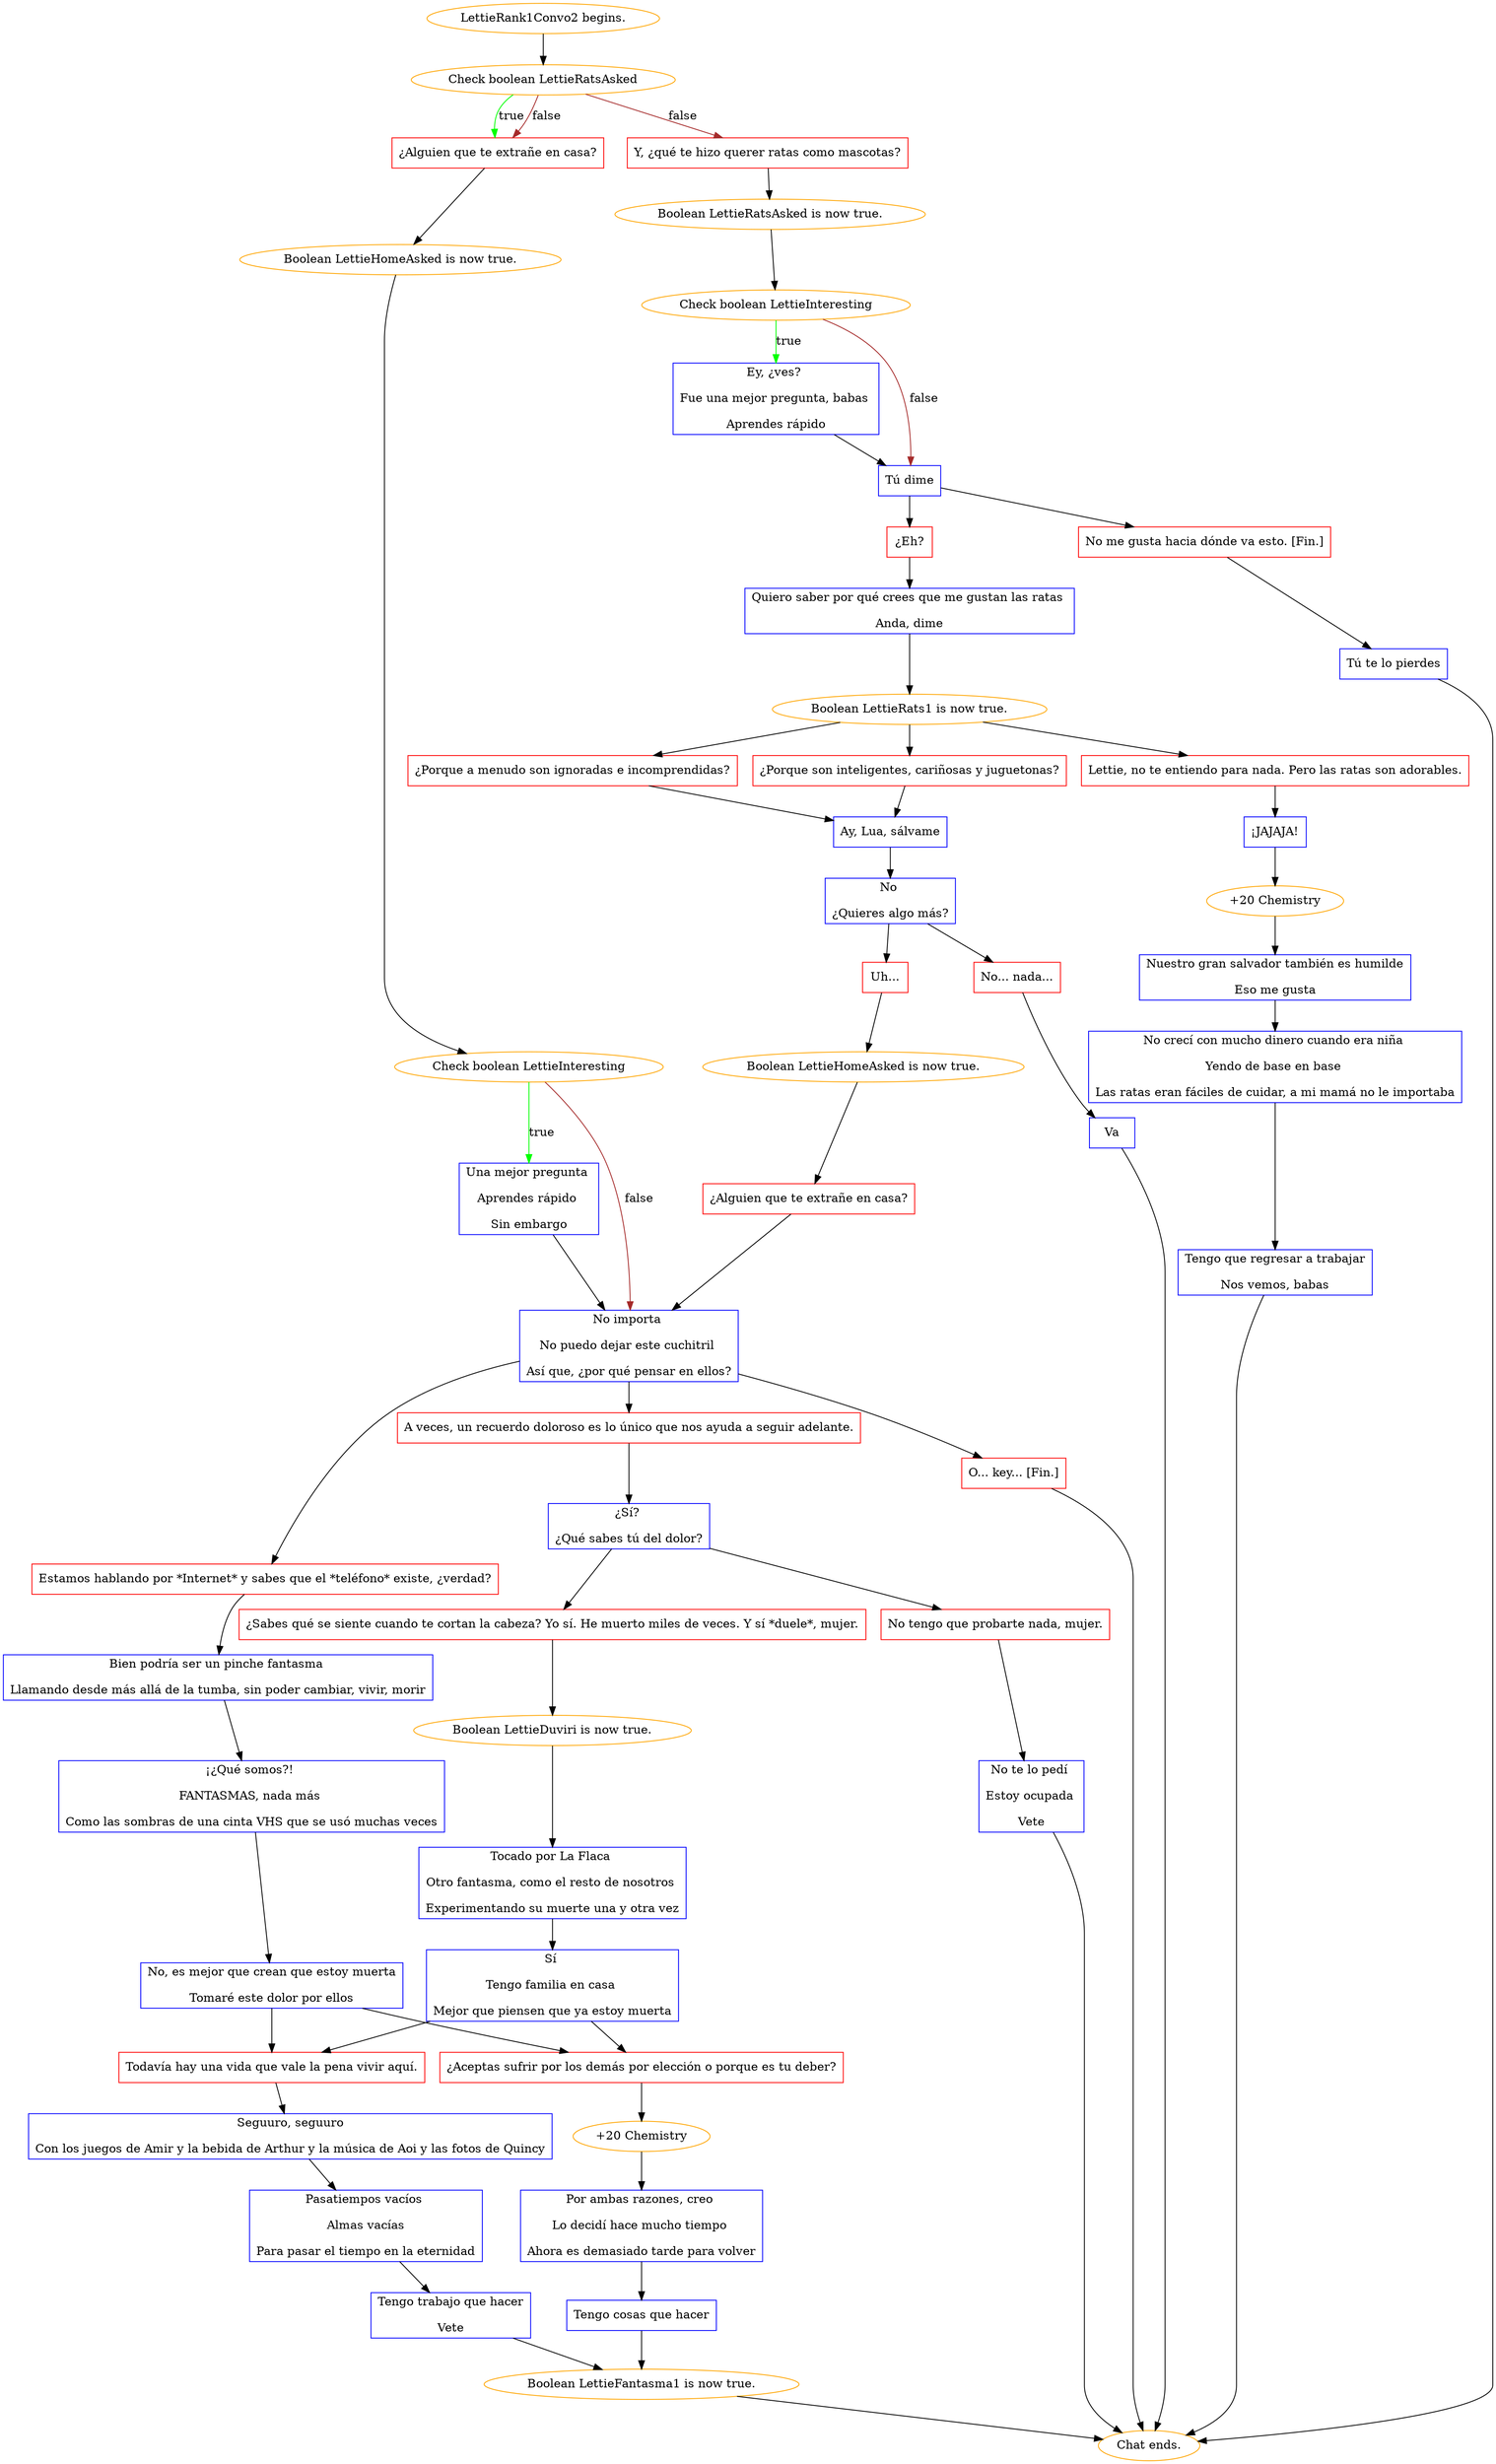 digraph {
	"LettieRank1Convo2 begins." [color=orange];
		"LettieRank1Convo2 begins." -> j89496700;
	j89496700 [label="Check boolean LettieRatsAsked",color=orange];
		j89496700 -> j4081841611 [label=true,color=green];
		j89496700 -> j109947295 [label=false,color=brown];
		j89496700 -> j4081841611 [label=false,color=brown];
	j4081841611 [label="¿Alguien que te extrañe en casa?",shape=box,color=red];
		j4081841611 -> j3611088737;
	j109947295 [label="Y, ¿qué te hizo querer ratas como mascotas?",shape=box,color=red];
		j109947295 -> j1419769657;
	j3611088737 [label="Boolean LettieHomeAsked is now true.",color=orange];
		j3611088737 -> j4029412242;
	j1419769657 [label="Boolean LettieRatsAsked is now true.",color=orange];
		j1419769657 -> j27878299;
	j4029412242 [label="Check boolean LettieInteresting",color=orange];
		j4029412242 -> j2638756758 [label=true,color=green];
		j4029412242 -> j4087522121 [label=false,color=brown];
	j27878299 [label="Check boolean LettieInteresting",color=orange];
		j27878299 -> j558193919 [label=true,color=green];
		j27878299 -> j2731943590 [label=false,color=brown];
	j2638756758 [label="Una mejor pregunta 
Aprendes rápido 
Sin embargo",shape=box,color=blue];
		j2638756758 -> j4087522121;
	j4087522121 [label="No importa 
No puedo dejar este cuchitril 
Así que, ¿por qué pensar en ellos?",shape=box,color=blue];
		j4087522121 -> j181778832;
		j4087522121 -> j1470589357;
		j4087522121 -> j1875245341;
	j558193919 [label="Ey, ¿ves? 
Fue una mejor pregunta, babas 
Aprendes rápido",shape=box,color=blue];
		j558193919 -> j2731943590;
	j2731943590 [label="Tú dime",shape=box,color=blue];
		j2731943590 -> j1199907578;
		j2731943590 -> j2477235884;
	j181778832 [label="Estamos hablando por *Internet* y sabes que el *teléfono* existe, ¿verdad?",shape=box,color=red];
		j181778832 -> j1991100777;
	j1470589357 [label="A veces, un recuerdo doloroso es lo único que nos ayuda a seguir adelante.",shape=box,color=red];
		j1470589357 -> j3288769691;
	j1875245341 [label="O... key... [Fin.]",shape=box,color=red];
		j1875245341 -> "Chat ends.";
	j1199907578 [label="¿Eh?",shape=box,color=red];
		j1199907578 -> j2664700484;
	j2477235884 [label="No me gusta hacia dónde va esto. [Fin.]",shape=box,color=red];
		j2477235884 -> j2365690676;
	j1991100777 [label="Bien podría ser un pinche fantasma 
Llamando desde más allá de la tumba, sin poder cambiar, vivir, morir",shape=box,color=blue];
		j1991100777 -> j353569791;
	j3288769691 [label="¿Sí? 
¿Qué sabes tú del dolor?",shape=box,color=blue];
		j3288769691 -> j2558628976;
		j3288769691 -> j2504080849;
	"Chat ends." [color=orange];
	j2664700484 [label="Quiero saber por qué crees que me gustan las ratas 
Anda, dime",shape=box,color=blue];
		j2664700484 -> j3507503232;
	j2365690676 [label="Tú te lo pierdes",shape=box,color=blue];
		j2365690676 -> "Chat ends.";
	j353569791 [label="¡¿Qué somos?! 
FANTASMAS, nada más 
Como las sombras de una cinta VHS que se usó muchas veces",shape=box,color=blue];
		j353569791 -> j3037959271;
	j2558628976 [label="¿Sabes qué se siente cuando te cortan la cabeza? Yo sí. He muerto miles de veces. Y sí *duele*, mujer.",shape=box,color=red];
		j2558628976 -> j2160665714;
	j2504080849 [label="No tengo que probarte nada, mujer.",shape=box,color=red];
		j2504080849 -> j123440522;
	j3507503232 [label="Boolean LettieRats1 is now true.",color=orange];
		j3507503232 -> j3351203823;
		j3507503232 -> j2884757075;
		j3507503232 -> j1238923587;
	j3037959271 [label="No, es mejor que crean que estoy muerta
Tomaré este dolor por ellos",shape=box,color=blue];
		j3037959271 -> j4116939323;
		j3037959271 -> j1215048413;
	j2160665714 [label="Boolean LettieDuviri is now true.",color=orange];
		j2160665714 -> j2597920588;
	j123440522 [label="No te lo pedí 
Estoy ocupada 
Vete",shape=box,color=blue];
		j123440522 -> "Chat ends.";
	j3351203823 [label="¿Porque son inteligentes, cariñosas y juguetonas?",shape=box,color=red];
		j3351203823 -> j541409642;
	j2884757075 [label="¿Porque a menudo son ignoradas e incomprendidas?",shape=box,color=red];
		j2884757075 -> j541409642;
	j1238923587 [label="Lettie, no te entiendo para nada. Pero las ratas son adorables.",shape=box,color=red];
		j1238923587 -> j3391286131;
	j4116939323 [label="Todavía hay una vida que vale la pena vivir aquí.",shape=box,color=red];
		j4116939323 -> j1179027477;
	j1215048413 [label="¿Aceptas sufrir por los demás por elección o porque es tu deber?",shape=box,color=red];
		j1215048413 -> j738962855;
	j2597920588 [label="Tocado por La Flaca 
Otro fantasma, como el resto de nosotros 
Experimentando su muerte una y otra vez",shape=box,color=blue];
		j2597920588 -> j1628341310;
	j541409642 [label="Ay, Lua, sálvame",shape=box,color=blue];
		j541409642 -> j988086022;
	j3391286131 [label="¡JAJAJA!",shape=box,color=blue];
		j3391286131 -> j3079729029;
	j1179027477 [label="Seguuro, seguuro
Con los juegos de Amir y la bebida de Arthur y la música de Aoi y las fotos de Quincy",shape=box,color=blue];
		j1179027477 -> j932101326;
	j738962855 [label="+20 Chemistry",color=orange];
		j738962855 -> j3190938109;
	j1628341310 [label="Sí 
Tengo familia en casa 
Mejor que piensen que ya estoy muerta",shape=box,color=blue];
		j1628341310 -> j1215048413;
		j1628341310 -> j4116939323;
	j988086022 [label="No 
¿Quieres algo más?",shape=box,color=blue];
		j988086022 -> j4124935834;
		j988086022 -> j1355174829;
	j3079729029 [label="+20 Chemistry",color=orange];
		j3079729029 -> j3402471551;
	j932101326 [label="Pasatiempos vacíos 
Almas vacías
Para pasar el tiempo en la eternidad",shape=box,color=blue];
		j932101326 -> j3029489794;
	j3190938109 [label="Por ambas razones, creo 
Lo decidí hace mucho tiempo 
Ahora es demasiado tarde para volver",shape=box,color=blue];
		j3190938109 -> j366741662;
	j4124935834 [label="Uh...",shape=box,color=red];
		j4124935834 -> j4258861838;
	j1355174829 [label="No... nada...",shape=box,color=red];
		j1355174829 -> j2547240352;
	j3402471551 [label="Nuestro gran salvador también es humilde
Eso me gusta",shape=box,color=blue];
		j3402471551 -> j355123670;
	j3029489794 [label="Tengo trabajo que hacer
Vete",shape=box,color=blue];
		j3029489794 -> j1253712857;
	j366741662 [label="Tengo cosas que hacer",shape=box,color=blue];
		j366741662 -> j1253712857;
	j4258861838 [label="Boolean LettieHomeAsked is now true.",color=orange];
		j4258861838 -> j2918424683;
	j2547240352 [label="Va",shape=box,color=blue];
		j2547240352 -> "Chat ends.";
	j355123670 [label="No crecí con mucho dinero cuando era niña 
Yendo de base en base 
Las ratas eran fáciles de cuidar, a mi mamá no le importaba",shape=box,color=blue];
		j355123670 -> j3859940185;
	j1253712857 [label="Boolean LettieFantasma1 is now true.",color=orange];
		j1253712857 -> "Chat ends.";
	j2918424683 [label="¿Alguien que te extrañe en casa?",shape=box,color=red];
		j2918424683 -> j4087522121;
	j3859940185 [label="Tengo que regresar a trabajar
Nos vemos, babas",shape=box,color=blue];
		j3859940185 -> "Chat ends.";
}